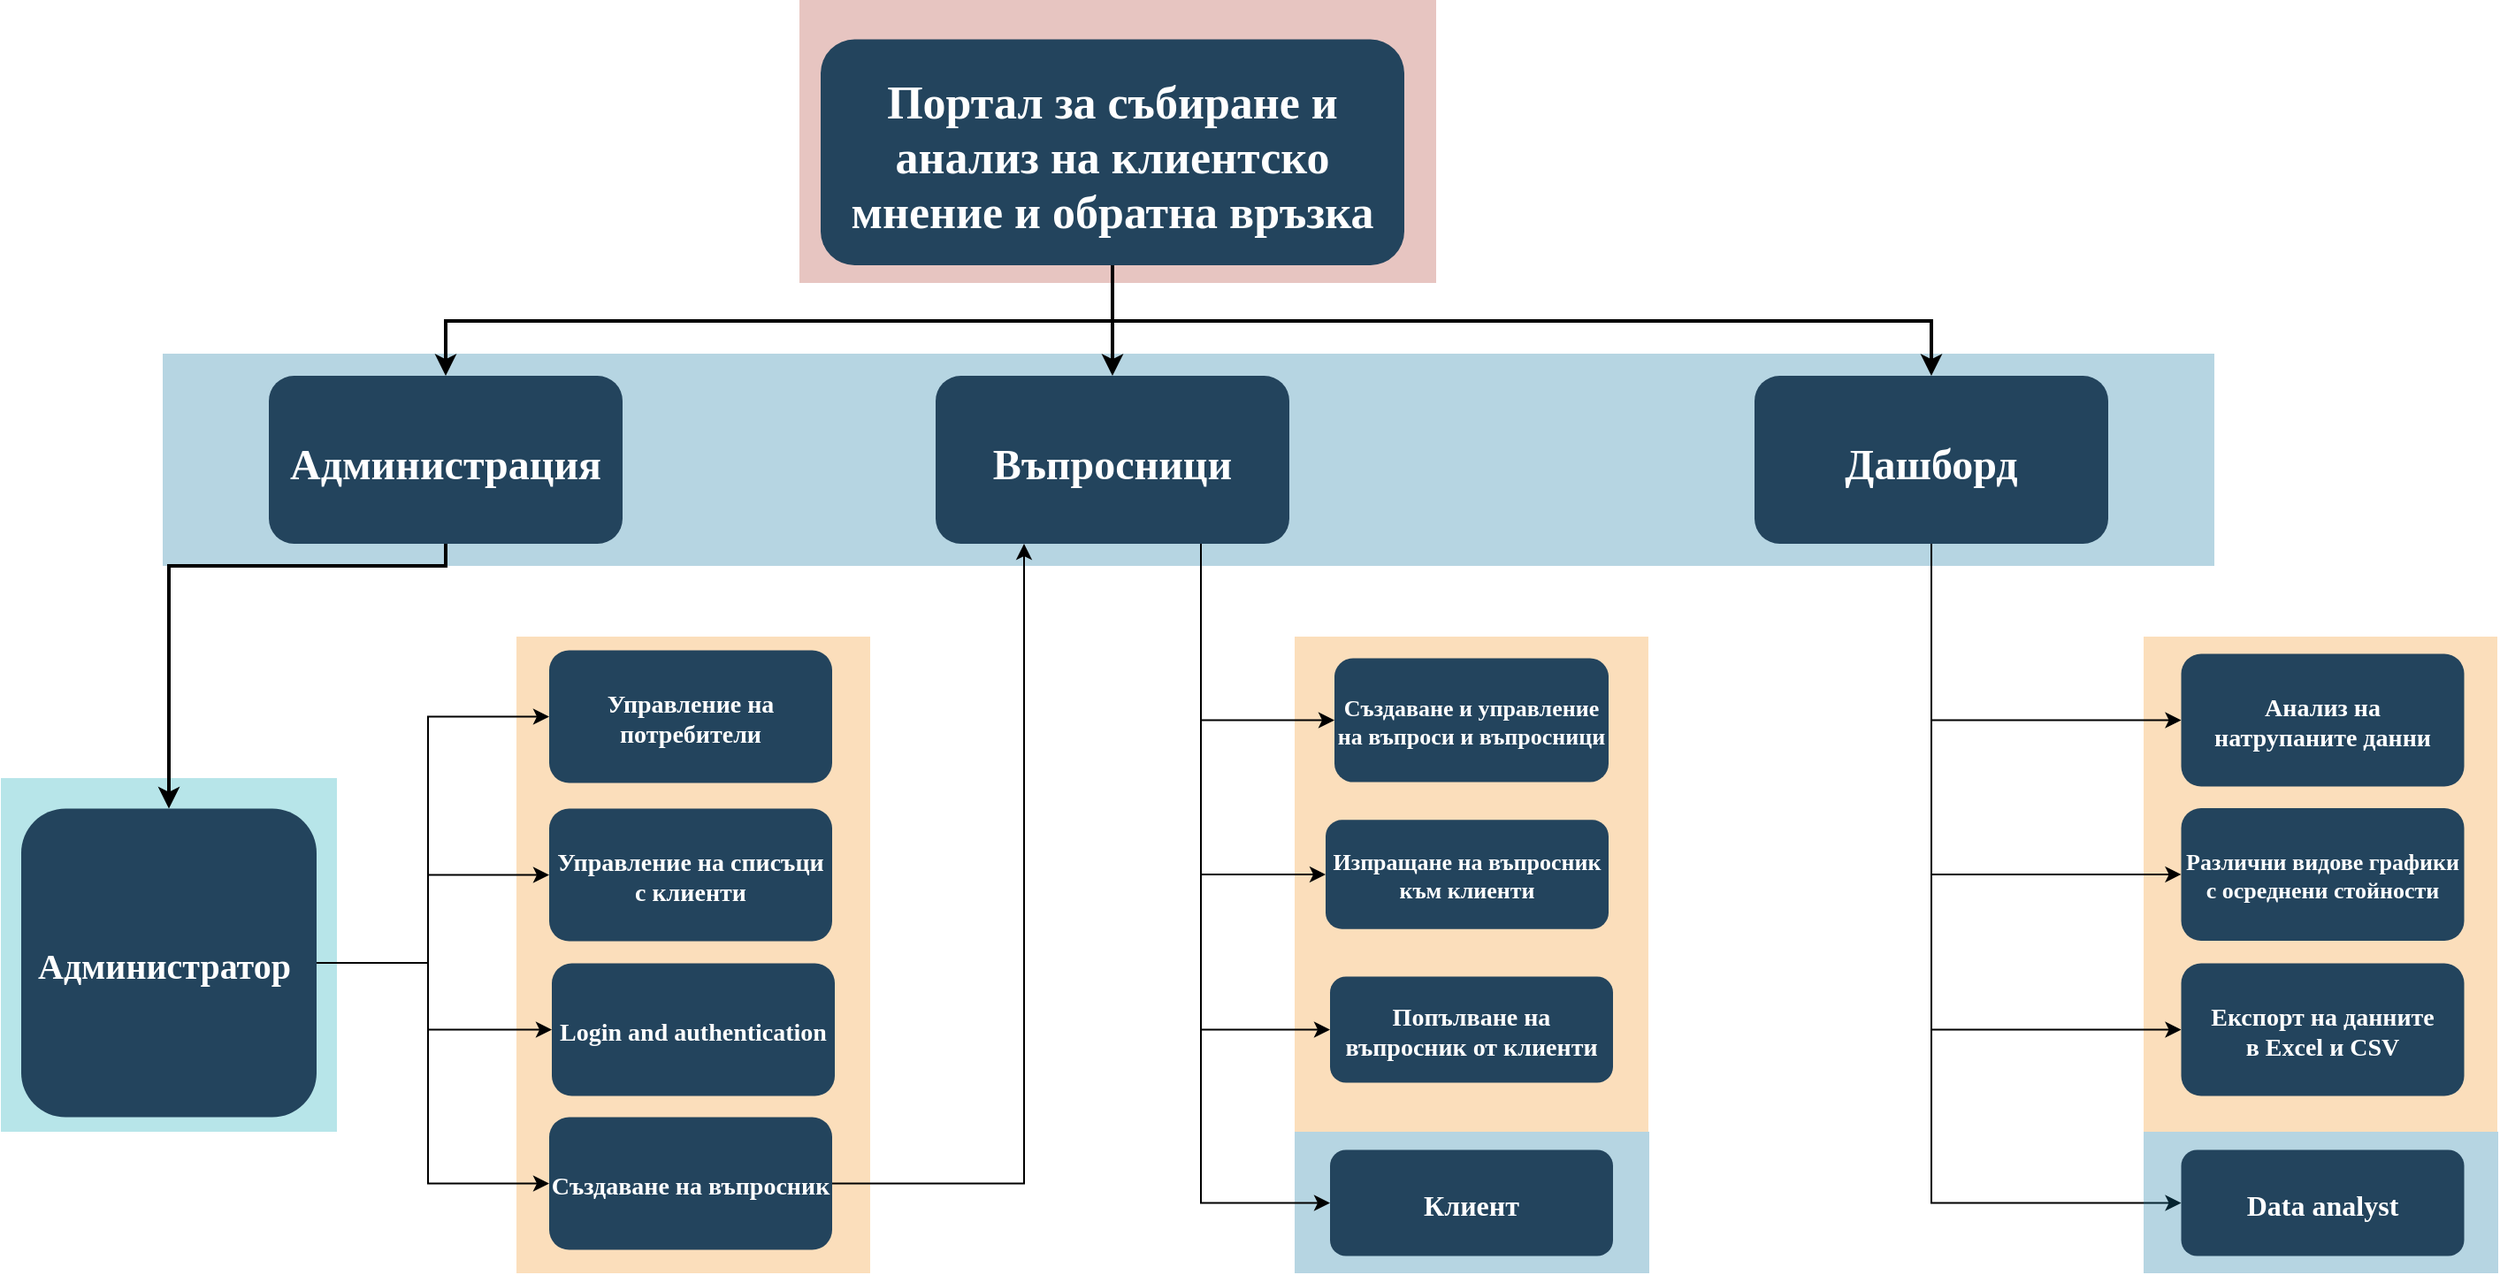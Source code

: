 <mxfile version="16.4.6" type="google"><diagram name="Page-1" id="2c0d36ab-eaac-3732-788b-9136903baeff"><mxGraphModel dx="1597" dy="891" grid="1" gridSize="10" guides="1" tooltips="1" connect="1" arrows="1" fold="1" page="1" pageScale="1.5" pageWidth="1169" pageHeight="827" background="none" math="0" shadow="0"><root><mxCell id="0"/><mxCell id="1" parent="0"/><mxCell id="123" value="" style="fillColor=#AE4132;strokeColor=none;opacity=30;" parent="1" vertex="1"><mxGeometry x="480" y="120" width="360" height="160" as="geometry"/></mxCell><mxCell id="122" value="" style="fillColor=#10739E;strokeColor=none;opacity=30;" parent="1" vertex="1"><mxGeometry x="120" y="320" width="1160" height="120" as="geometry"/></mxCell><mxCell id="120" value="" style="fillColor=#F2931E;strokeColor=none;opacity=30;" parent="1" vertex="1"><mxGeometry x="1240" y="480" width="200" height="280" as="geometry"/></mxCell><mxCell id="119" value="" style="fillColor=#F2931E;strokeColor=none;opacity=30;" parent="1" vertex="1"><mxGeometry x="320" y="480" width="200" height="360" as="geometry"/></mxCell><mxCell id="118" value="" style="fillColor=#F2931E;strokeColor=none;opacity=30;" parent="1" vertex="1"><mxGeometry x="760" y="480" width="200" height="280" as="geometry"/></mxCell><mxCell id="114" value="" style="fillColor=#10739E;strokeColor=none;opacity=30;" parent="1" vertex="1"><mxGeometry x="760" y="760" width="200.5" height="80" as="geometry"/></mxCell><mxCell id="108" value="" style="fillColor=#12AAB5;strokeColor=none;opacity=30;" parent="1" vertex="1"><mxGeometry x="28.5" y="560" width="190" height="200" as="geometry"/></mxCell><mxCell id="2" value="Портал за събиране и &#10;анализ на клиентско &#10;мнение и обратна връзка" style="rounded=1;fillColor=#23445D;gradientColor=none;strokeColor=none;fontColor=#FFFFFF;fontStyle=1;fontFamily=Times New Roman;fontSize=26;flipV=0;" parent="1" vertex="1"><mxGeometry x="492" y="142.25" width="330" height="127.75" as="geometry"/></mxCell><mxCell id="9" value="" style="edgeStyle=elbowEdgeStyle;elbow=vertical;strokeWidth=2;rounded=0;entryX=0.5;entryY=0;entryDx=0;entryDy=0;" parent="1" source="2" target="10" edge="1"><mxGeometry x="337" y="215.5" width="100" height="100" as="geometry"><mxPoint x="337" y="315.5" as="sourcePoint"/><mxPoint x="1457" y="335.5" as="targetPoint"/></mxGeometry></mxCell><mxCell id="DJWR7oXVfBrrSn6EaT9d-160" style="edgeStyle=orthogonalEdgeStyle;rounded=0;orthogonalLoop=1;jettySize=auto;html=1;exitX=0.5;exitY=1;exitDx=0;exitDy=0;entryX=0;entryY=0.5;entryDx=0;entryDy=0;fontFamily=Times New Roman;fontSize=16;" edge="1" parent="1" source="10" target="41"><mxGeometry relative="1" as="geometry"/></mxCell><mxCell id="DJWR7oXVfBrrSn6EaT9d-161" style="edgeStyle=orthogonalEdgeStyle;rounded=0;orthogonalLoop=1;jettySize=auto;html=1;exitX=0.5;exitY=1;exitDx=0;exitDy=0;entryX=0;entryY=0.5;entryDx=0;entryDy=0;fontFamily=Times New Roman;fontSize=16;" edge="1" parent="1" source="10" target="42"><mxGeometry relative="1" as="geometry"/></mxCell><mxCell id="DJWR7oXVfBrrSn6EaT9d-162" style="edgeStyle=orthogonalEdgeStyle;rounded=0;orthogonalLoop=1;jettySize=auto;html=1;exitX=0.5;exitY=1;exitDx=0;exitDy=0;entryX=0;entryY=0.5;entryDx=0;entryDy=0;fontFamily=Times New Roman;fontSize=16;" edge="1" parent="1" source="10" target="43"><mxGeometry relative="1" as="geometry"/></mxCell><mxCell id="DJWR7oXVfBrrSn6EaT9d-163" style="edgeStyle=orthogonalEdgeStyle;rounded=0;orthogonalLoop=1;jettySize=auto;html=1;exitX=0.5;exitY=1;exitDx=0;exitDy=0;entryX=0;entryY=0.5;entryDx=0;entryDy=0;fontFamily=Times New Roman;fontSize=16;" edge="1" parent="1" source="10" target="DJWR7oXVfBrrSn6EaT9d-159"><mxGeometry relative="1" as="geometry"/></mxCell><mxCell id="10" value="Дашборд" style="rounded=1;fillColor=#23445D;gradientColor=none;strokeColor=none;fontColor=#FFFFFF;fontStyle=1;fontFamily=Times New Roman;fontSize=24;" parent="1" vertex="1"><mxGeometry x="1020" y="332.5" width="200" height="95" as="geometry"/></mxCell><mxCell id="DJWR7oXVfBrrSn6EaT9d-147" style="edgeStyle=orthogonalEdgeStyle;rounded=0;orthogonalLoop=1;jettySize=auto;html=1;exitX=0.75;exitY=1;exitDx=0;exitDy=0;entryX=0;entryY=0.5;entryDx=0;entryDy=0;fontFamily=Times New Roman;fontSize=24;" edge="1" parent="1" source="12" target="33"><mxGeometry relative="1" as="geometry"/></mxCell><mxCell id="DJWR7oXVfBrrSn6EaT9d-148" style="edgeStyle=orthogonalEdgeStyle;rounded=0;orthogonalLoop=1;jettySize=auto;html=1;exitX=0.75;exitY=1;exitDx=0;exitDy=0;entryX=0;entryY=0.5;entryDx=0;entryDy=0;fontFamily=Times New Roman;fontSize=24;" edge="1" parent="1" source="12" target="34"><mxGeometry relative="1" as="geometry"/></mxCell><mxCell id="DJWR7oXVfBrrSn6EaT9d-149" style="edgeStyle=orthogonalEdgeStyle;rounded=0;orthogonalLoop=1;jettySize=auto;html=1;exitX=0.75;exitY=1;exitDx=0;exitDy=0;entryX=0;entryY=0.5;entryDx=0;entryDy=0;fontFamily=Times New Roman;fontSize=24;" edge="1" parent="1" source="12" target="35"><mxGeometry relative="1" as="geometry"/></mxCell><mxCell id="DJWR7oXVfBrrSn6EaT9d-150" style="edgeStyle=orthogonalEdgeStyle;rounded=0;orthogonalLoop=1;jettySize=auto;html=1;exitX=0.75;exitY=1;exitDx=0;exitDy=0;entryX=0;entryY=0.5;entryDx=0;entryDy=0;fontFamily=Times New Roman;fontSize=24;" edge="1" parent="1" source="12" target="39"><mxGeometry relative="1" as="geometry"/></mxCell><mxCell id="12" value="Въпросници" style="rounded=1;fillColor=#23445D;gradientColor=none;strokeColor=none;fontColor=#FFFFFF;fontStyle=1;fontFamily=Times New Roman;fontSize=24;" parent="1" vertex="1"><mxGeometry x="557" y="332.5" width="200" height="95" as="geometry"/></mxCell><mxCell id="13" value="Администрация" style="rounded=1;fillColor=#23445D;gradientColor=none;strokeColor=none;fontColor=#FFFFFF;fontStyle=1;fontFamily=Times New Roman;fontSize=24;" parent="1" vertex="1"><mxGeometry x="180" y="332.5" width="200" height="95" as="geometry"/></mxCell><mxCell id="DJWR7oXVfBrrSn6EaT9d-142" style="edgeStyle=orthogonalEdgeStyle;rounded=0;orthogonalLoop=1;jettySize=auto;html=1;exitX=1;exitY=0.5;exitDx=0;exitDy=0;entryX=0;entryY=0.5;entryDx=0;entryDy=0;fontFamily=Times New Roman;fontSize=24;" edge="1" parent="1" source="14" target="17"><mxGeometry relative="1" as="geometry"><Array as="points"><mxPoint x="270" y="665"/><mxPoint x="270" y="615"/></Array></mxGeometry></mxCell><mxCell id="DJWR7oXVfBrrSn6EaT9d-143" style="edgeStyle=orthogonalEdgeStyle;rounded=0;orthogonalLoop=1;jettySize=auto;html=1;exitX=1;exitY=0.5;exitDx=0;exitDy=0;entryX=0;entryY=0.5;entryDx=0;entryDy=0;fontFamily=Times New Roman;fontSize=24;" edge="1" parent="1" source="14" target="18"><mxGeometry relative="1" as="geometry"><Array as="points"><mxPoint x="270" y="665"/><mxPoint x="270" y="702"/></Array></mxGeometry></mxCell><mxCell id="DJWR7oXVfBrrSn6EaT9d-155" style="edgeStyle=orthogonalEdgeStyle;rounded=0;orthogonalLoop=1;jettySize=auto;html=1;exitX=1;exitY=0.5;exitDx=0;exitDy=0;entryX=0;entryY=0.5;entryDx=0;entryDy=0;fontFamily=Times New Roman;fontSize=24;" edge="1" parent="1" source="14" target="19"><mxGeometry relative="1" as="geometry"><Array as="points"><mxPoint x="270" y="665"/><mxPoint x="270" y="789"/></Array></mxGeometry></mxCell><mxCell id="DJWR7oXVfBrrSn6EaT9d-157" style="edgeStyle=orthogonalEdgeStyle;rounded=0;orthogonalLoop=1;jettySize=auto;html=1;exitX=1;exitY=0.5;exitDx=0;exitDy=0;entryX=0;entryY=0.5;entryDx=0;entryDy=0;fontFamily=Times New Roman;fontSize=24;" edge="1" parent="1" source="14" target="16"><mxGeometry relative="1" as="geometry"><Array as="points"><mxPoint x="270" y="665"/><mxPoint x="270" y="525"/></Array></mxGeometry></mxCell><mxCell id="14" value="Администратор " style="rounded=1;fillColor=#23445D;gradientColor=none;strokeColor=none;fontColor=#FFFFFF;fontStyle=1;fontFamily=Times New Roman;fontSize=20;" parent="1" vertex="1"><mxGeometry x="40" y="577.25" width="167" height="174.5" as="geometry"/></mxCell><mxCell id="16" value="Управление на &#10;потребители" style="rounded=1;fillColor=#23445D;gradientColor=none;strokeColor=none;fontColor=#FFFFFF;fontStyle=1;fontFamily=Times New Roman;fontSize=14" parent="1" vertex="1"><mxGeometry x="338.5" y="487.75" width="160" height="75" as="geometry"/></mxCell><mxCell id="17" value="Управление на списъци &#10;с клиенти" style="rounded=1;fillColor=#23445D;gradientColor=none;strokeColor=none;fontColor=#FFFFFF;fontStyle=1;fontFamily=Times New Roman;fontSize=14" parent="1" vertex="1"><mxGeometry x="338.5" y="577.25" width="160" height="75" as="geometry"/></mxCell><mxCell id="18" value="Login and authentication" style="rounded=1;fillColor=#23445D;gradientColor=none;strokeColor=none;fontColor=#FFFFFF;fontStyle=1;fontFamily=Times New Roman;fontSize=14" parent="1" vertex="1"><mxGeometry x="340" y="664.75" width="160" height="75" as="geometry"/></mxCell><mxCell id="DJWR7oXVfBrrSn6EaT9d-130" style="edgeStyle=orthogonalEdgeStyle;rounded=0;orthogonalLoop=1;jettySize=auto;html=1;exitX=1;exitY=0.5;exitDx=0;exitDy=0;entryX=0.25;entryY=1;entryDx=0;entryDy=0;fontFamily=Times New Roman;fontSize=24;" edge="1" parent="1" source="19" target="12"><mxGeometry relative="1" as="geometry"/></mxCell><mxCell id="19" value="Създаване на въпросник" style="rounded=1;fillColor=#23445D;gradientColor=none;strokeColor=none;fontColor=#FFFFFF;fontStyle=1;fontFamily=Times New Roman;fontSize=14" parent="1" vertex="1"><mxGeometry x="338.5" y="751.75" width="160" height="75" as="geometry"/></mxCell><mxCell id="33" value="Създаване и управление &#10;на въпроси и въпросници" style="rounded=1;fillColor=#23445D;gradientColor=none;strokeColor=none;fontColor=#FFFFFF;fontStyle=1;fontFamily=Times New Roman;fontSize=13;" parent="1" vertex="1"><mxGeometry x="782.5" y="492.25" width="155" height="70" as="geometry"/></mxCell><mxCell id="34" value="Изпращане на въпросник &#10;към клиенти" style="rounded=1;fillColor=#23445D;gradientColor=none;strokeColor=none;fontColor=#FFFFFF;fontStyle=1;fontFamily=Times New Roman;fontSize=13;" parent="1" vertex="1"><mxGeometry x="777.5" y="583.62" width="160" height="61.75" as="geometry"/></mxCell><mxCell id="35" value="Попълване на &#10;въпросник от клиенти" style="rounded=1;fillColor=#23445D;gradientColor=none;strokeColor=none;fontColor=#FFFFFF;fontStyle=1;fontFamily=Times New Roman;fontSize=14" parent="1" vertex="1"><mxGeometry x="780" y="672.25" width="160" height="60" as="geometry"/></mxCell><mxCell id="39" value="Клиент" style="rounded=1;fillColor=#23445D;gradientColor=none;strokeColor=none;fontColor=#FFFFFF;fontStyle=1;fontFamily=Tahoma;fontSize=16;" parent="1" vertex="1"><mxGeometry x="780" y="770.25" width="160" height="60" as="geometry"/></mxCell><mxCell id="41" value="Анализ на &#10;натрупаните данни" style="rounded=1;fillColor=#23445D;gradientColor=none;strokeColor=none;fontColor=#FFFFFF;fontStyle=1;fontFamily=Times New Roman;fontSize=14" parent="1" vertex="1"><mxGeometry x="1261.25" y="489.75" width="160" height="75" as="geometry"/></mxCell><mxCell id="42" value="Различни видове графики &#10;с осреднени стойности" style="rounded=1;fillColor=#23445D;gradientColor=none;strokeColor=none;fontColor=#FFFFFF;fontStyle=1;fontFamily=Times New Roman;fontSize=13;" parent="1" vertex="1"><mxGeometry x="1261.25" y="576.99" width="160" height="75" as="geometry"/></mxCell><mxCell id="43" value="Експорт на данните &#10;в Excel и CSV" style="rounded=1;fillColor=#23445D;gradientColor=none;strokeColor=none;fontColor=#FFFFFF;fontStyle=1;fontFamily=Times New Roman;fontSize=14" parent="1" vertex="1"><mxGeometry x="1261.25" y="664.75" width="160" height="75" as="geometry"/></mxCell><mxCell id="59" value="" style="edgeStyle=elbowEdgeStyle;elbow=vertical;strokeWidth=2;rounded=0" parent="1" source="2" target="12" edge="1"><mxGeometry x="347" y="225.5" width="100" height="100" as="geometry"><mxPoint x="862.0" y="275.5" as="sourcePoint"/><mxPoint x="1467.0" y="345.5" as="targetPoint"/></mxGeometry></mxCell><mxCell id="61" value="" style="edgeStyle=elbowEdgeStyle;elbow=vertical;strokeWidth=2;rounded=0" parent="1" source="2" target="13" edge="1"><mxGeometry x="-23" y="135.5" width="100" height="100" as="geometry"><mxPoint x="-23" y="235.5" as="sourcePoint"/><mxPoint x="77" y="135.5" as="targetPoint"/></mxGeometry></mxCell><mxCell id="62" value="" style="edgeStyle=elbowEdgeStyle;elbow=vertical;strokeWidth=2;rounded=0;exitX=0.5;exitY=1;exitDx=0;exitDy=0;entryX=0.5;entryY=0;entryDx=0;entryDy=0;" parent="1" source="13" target="14" edge="1"><mxGeometry x="-23" y="135.5" width="100" height="100" as="geometry"><mxPoint x="-23" y="235.5" as="sourcePoint"/><mxPoint x="77" y="135.5" as="targetPoint"/><Array as="points"><mxPoint x="170" y="440"/></Array></mxGeometry></mxCell><mxCell id="DJWR7oXVfBrrSn6EaT9d-158" value="" style="fillColor=#10739E;strokeColor=none;opacity=30;" vertex="1" parent="1"><mxGeometry x="1240" y="760" width="200.5" height="80" as="geometry"/></mxCell><mxCell id="DJWR7oXVfBrrSn6EaT9d-159" value="Data analyst" style="rounded=1;fillColor=#23445D;gradientColor=none;strokeColor=none;fontColor=#FFFFFF;fontStyle=1;fontFamily=Times New Roman;fontSize=16;" vertex="1" parent="1"><mxGeometry x="1261.25" y="770.25" width="160" height="60" as="geometry"/></mxCell></root></mxGraphModel></diagram></mxfile>